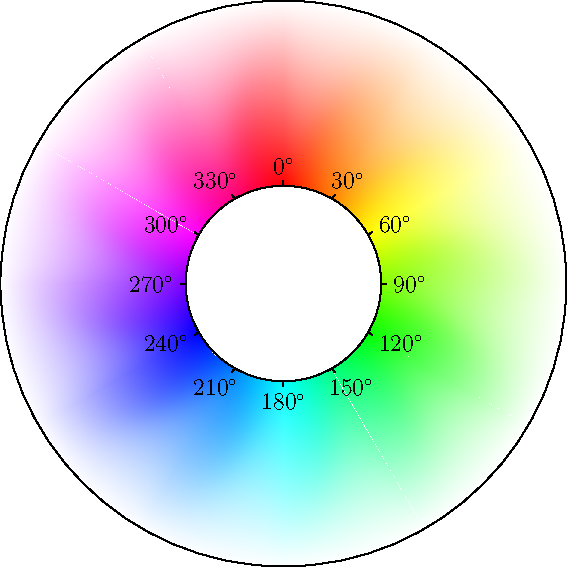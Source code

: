 // Author: John Bowman
size(10cm,0);

real r=11;
real R=3.8;

int step=30;
path p=arc(0,r,0,step);
path P=arc(0,R,step,0);
for(int h=0; h < 360; h += step) {
  transform t=rotate(90-h);
  tensorshade(t*p--t*P--cycle,
              new pen[] {white,white,hsv(h-step,1,1),hsv(h,1,1)});
}

for(int h=0; h < 360; h += 30) {
  pair v=R*dir(90-h);
  draw(Label(string(h)+"$^\circ$",EndPoint),(v--1.05v));
}

draw(circle(0,r));
draw(circle(0,R));